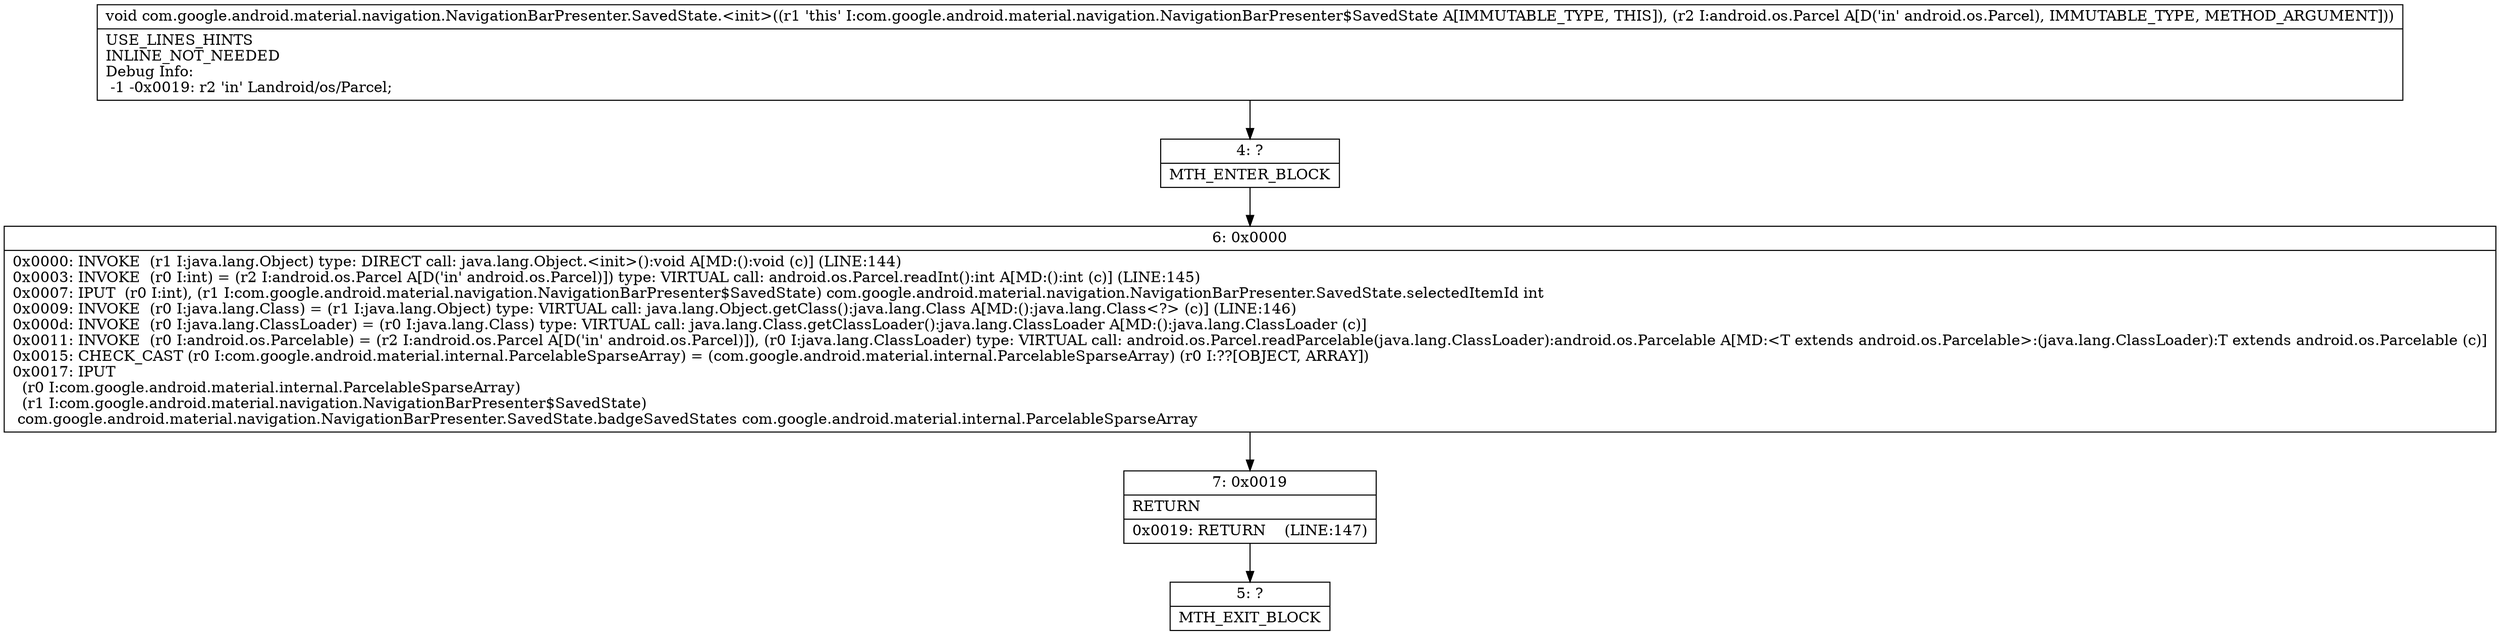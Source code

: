 digraph "CFG forcom.google.android.material.navigation.NavigationBarPresenter.SavedState.\<init\>(Landroid\/os\/Parcel;)V" {
Node_4 [shape=record,label="{4\:\ ?|MTH_ENTER_BLOCK\l}"];
Node_6 [shape=record,label="{6\:\ 0x0000|0x0000: INVOKE  (r1 I:java.lang.Object) type: DIRECT call: java.lang.Object.\<init\>():void A[MD:():void (c)] (LINE:144)\l0x0003: INVOKE  (r0 I:int) = (r2 I:android.os.Parcel A[D('in' android.os.Parcel)]) type: VIRTUAL call: android.os.Parcel.readInt():int A[MD:():int (c)] (LINE:145)\l0x0007: IPUT  (r0 I:int), (r1 I:com.google.android.material.navigation.NavigationBarPresenter$SavedState) com.google.android.material.navigation.NavigationBarPresenter.SavedState.selectedItemId int \l0x0009: INVOKE  (r0 I:java.lang.Class) = (r1 I:java.lang.Object) type: VIRTUAL call: java.lang.Object.getClass():java.lang.Class A[MD:():java.lang.Class\<?\> (c)] (LINE:146)\l0x000d: INVOKE  (r0 I:java.lang.ClassLoader) = (r0 I:java.lang.Class) type: VIRTUAL call: java.lang.Class.getClassLoader():java.lang.ClassLoader A[MD:():java.lang.ClassLoader (c)]\l0x0011: INVOKE  (r0 I:android.os.Parcelable) = (r2 I:android.os.Parcel A[D('in' android.os.Parcel)]), (r0 I:java.lang.ClassLoader) type: VIRTUAL call: android.os.Parcel.readParcelable(java.lang.ClassLoader):android.os.Parcelable A[MD:\<T extends android.os.Parcelable\>:(java.lang.ClassLoader):T extends android.os.Parcelable (c)]\l0x0015: CHECK_CAST (r0 I:com.google.android.material.internal.ParcelableSparseArray) = (com.google.android.material.internal.ParcelableSparseArray) (r0 I:??[OBJECT, ARRAY]) \l0x0017: IPUT  \l  (r0 I:com.google.android.material.internal.ParcelableSparseArray)\l  (r1 I:com.google.android.material.navigation.NavigationBarPresenter$SavedState)\l com.google.android.material.navigation.NavigationBarPresenter.SavedState.badgeSavedStates com.google.android.material.internal.ParcelableSparseArray \l}"];
Node_7 [shape=record,label="{7\:\ 0x0019|RETURN\l|0x0019: RETURN    (LINE:147)\l}"];
Node_5 [shape=record,label="{5\:\ ?|MTH_EXIT_BLOCK\l}"];
MethodNode[shape=record,label="{void com.google.android.material.navigation.NavigationBarPresenter.SavedState.\<init\>((r1 'this' I:com.google.android.material.navigation.NavigationBarPresenter$SavedState A[IMMUTABLE_TYPE, THIS]), (r2 I:android.os.Parcel A[D('in' android.os.Parcel), IMMUTABLE_TYPE, METHOD_ARGUMENT]))  | USE_LINES_HINTS\lINLINE_NOT_NEEDED\lDebug Info:\l  \-1 \-0x0019: r2 'in' Landroid\/os\/Parcel;\l}"];
MethodNode -> Node_4;Node_4 -> Node_6;
Node_6 -> Node_7;
Node_7 -> Node_5;
}

